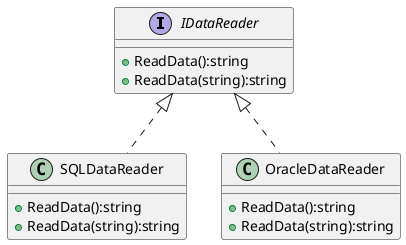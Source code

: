 @startuml

interface IDataReader{
    +ReadData():string
    +ReadData(string):string
}

class SQLDataReader implements IDataReader{
    +ReadData():string
    +ReadData(string):string
}

class OracleDataReader implements IDataReader{
    +ReadData():string
    +ReadData(string):string
}
@enduml